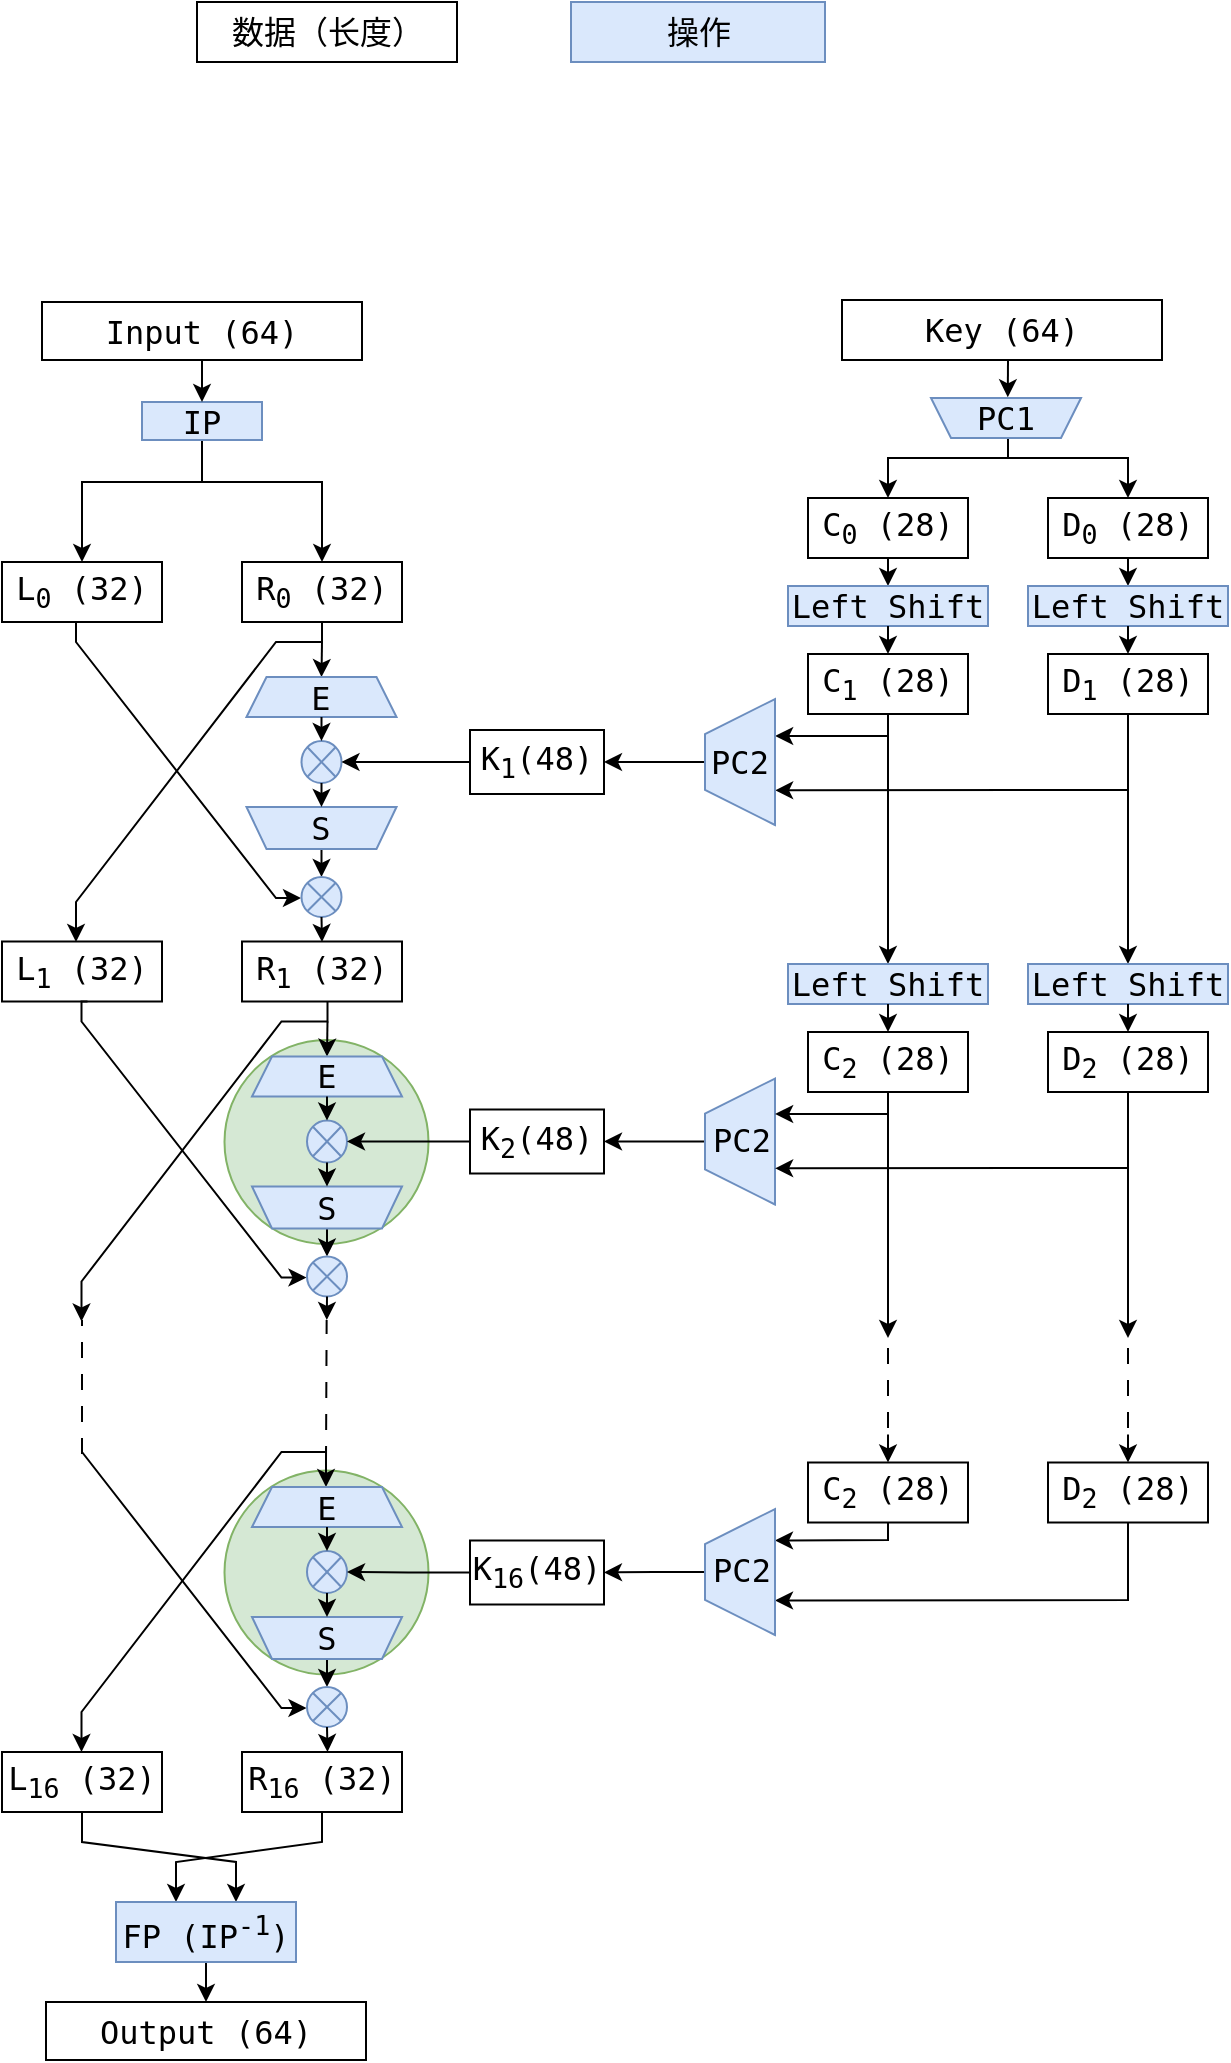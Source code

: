 <mxfile version="28.1.0">
  <diagram name="第 1 页" id="1tg29GMlNuZGiP-355ic">
    <mxGraphModel dx="994" dy="606" grid="1" gridSize="10" guides="1" tooltips="1" connect="1" arrows="1" fold="1" page="1" pageScale="1" pageWidth="827" pageHeight="1169" math="0" shadow="0" adaptiveColors="none">
      <root>
        <mxCell id="0" />
        <mxCell id="1" parent="0" />
        <mxCell id="FETZFHnWCQZqlO5JsZhI-25" style="edgeStyle=orthogonalEdgeStyle;rounded=0;orthogonalLoop=1;jettySize=auto;html=1;exitX=0.5;exitY=0;exitDx=0;exitDy=0;entryX=1;entryY=0.5;entryDx=0;entryDy=0;" edge="1" parent="1" source="FETZFHnWCQZqlO5JsZhI-21" target="FETZFHnWCQZqlO5JsZhI-14">
          <mxGeometry relative="1" as="geometry" />
        </mxCell>
        <mxCell id="FETZFHnWCQZqlO5JsZhI-21" value="" style="shape=trapezoid;perimeter=trapezoidPerimeter;whiteSpace=wrap;html=1;fixedSize=1;size=17.5;rotation=-90;fillColor=#dae8fc;strokeColor=#6c8ebf;fontFamily=Source Code Pro, DejaVu Sans Mono, Ubuntu Mono, Anonymous Pro, Droid Sans Mono, Menlo, Monaco, Consolas, Inconsolata, Courier, monospace, PingFang SC, Microsoft YaHei, sans-serif;" vertex="1" parent="1">
          <mxGeometry x="470.5" y="584.25" width="63" height="35" as="geometry" />
        </mxCell>
        <mxCell id="qdz_EZVD8mXz1i7pljkY-252" value="" style="ellipse;whiteSpace=wrap;html=1;aspect=fixed;fillColor=#d5e8d4;strokeColor=#82b366;fontFamily=Source Code Pro, DejaVu Sans Mono, Ubuntu Mono, Anonymous Pro, Droid Sans Mono, Menlo, Monaco, Consolas, Inconsolata, Courier, monospace, PingFang SC, Microsoft YaHei, sans-serif;" parent="1" vertex="1">
          <mxGeometry x="244.25" y="551" width="102" height="102" as="geometry" />
        </mxCell>
        <mxCell id="qdz_EZVD8mXz1i7pljkY-93" value="&lt;font style=&quot;font-size: 16px;&quot;&gt;R&lt;sub style=&quot;&quot;&gt;0&lt;/sub&gt;&lt;/font&gt;&lt;span style=&quot;font-size: 16px;&quot;&gt;&amp;nbsp;(32)&lt;/span&gt;" style="rounded=0;whiteSpace=wrap;html=1;fontFamily=Source Code Pro, DejaVu Sans Mono, Ubuntu Mono, Anonymous Pro, Droid Sans Mono, Menlo, Monaco, Consolas, Inconsolata, Courier, monospace, PingFang SC, Microsoft YaHei, sans-serif;" parent="1" vertex="1">
          <mxGeometry x="253" y="312" width="80" height="30" as="geometry" />
        </mxCell>
        <mxCell id="qdz_EZVD8mXz1i7pljkY-94" value="&lt;font style=&quot;font-size: 16px;&quot;&gt;L&lt;sub&gt;0&lt;/sub&gt;&lt;/font&gt;&lt;span style=&quot;font-size: 16px;&quot;&gt;&amp;nbsp;(32)&lt;/span&gt;" style="rounded=0;whiteSpace=wrap;html=1;fontFamily=Source Code Pro, DejaVu Sans Mono, Ubuntu Mono, Anonymous Pro, Droid Sans Mono, Menlo, Monaco, Consolas, Inconsolata, Courier, monospace, PingFang SC, Microsoft YaHei, sans-serif;" parent="1" vertex="1">
          <mxGeometry x="133" y="312" width="80" height="30" as="geometry" />
        </mxCell>
        <mxCell id="qdz_EZVD8mXz1i7pljkY-95" value="" style="endArrow=classic;html=1;rounded=0;exitX=0.5;exitY=1;exitDx=0;exitDy=0;fontFamily=Source Code Pro, DejaVu Sans Mono, Ubuntu Mono, Anonymous Pro, Droid Sans Mono, Menlo, Monaco, Consolas, Inconsolata, Courier, monospace, PingFang SC, Microsoft YaHei, sans-serif;" parent="1" edge="1">
          <mxGeometry width="50" height="50" relative="1" as="geometry">
            <mxPoint x="293" y="342" as="sourcePoint" />
            <mxPoint x="170" y="502" as="targetPoint" />
            <Array as="points">
              <mxPoint x="293" y="352" />
              <mxPoint x="270" y="352" />
              <mxPoint x="170" y="482" />
            </Array>
          </mxGeometry>
        </mxCell>
        <mxCell id="qdz_EZVD8mXz1i7pljkY-96" value="" style="endArrow=classic;html=1;rounded=0;entryX=-0.013;entryY=0.527;entryDx=0;entryDy=0;entryPerimeter=0;exitX=0.5;exitY=1;exitDx=0;exitDy=0;fontFamily=Source Code Pro, DejaVu Sans Mono, Ubuntu Mono, Anonymous Pro, Droid Sans Mono, Menlo, Monaco, Consolas, Inconsolata, Courier, monospace, PingFang SC, Microsoft YaHei, sans-serif;" parent="1" source="qdz_EZVD8mXz1i7pljkY-94" target="qdz_EZVD8mXz1i7pljkY-100" edge="1">
          <mxGeometry width="50" height="50" relative="1" as="geometry">
            <mxPoint x="173" y="340" as="sourcePoint" />
            <mxPoint x="282.75" y="477.5" as="targetPoint" />
            <Array as="points">
              <mxPoint x="170" y="342" />
              <mxPoint x="170" y="352" />
              <mxPoint x="270" y="480" />
            </Array>
          </mxGeometry>
        </mxCell>
        <mxCell id="qdz_EZVD8mXz1i7pljkY-97" value="" style="endArrow=classic;html=1;rounded=0;entryX=0.5;entryY=0;entryDx=0;entryDy=0;fontFamily=Source Code Pro, DejaVu Sans Mono, Ubuntu Mono, Anonymous Pro, Droid Sans Mono, Menlo, Monaco, Consolas, Inconsolata, Courier, monospace, PingFang SC, Microsoft YaHei, sans-serif;" parent="1" target="qdz_EZVD8mXz1i7pljkY-147" edge="1">
          <mxGeometry width="50" height="50" relative="1" as="geometry">
            <mxPoint x="293" y="352" as="sourcePoint" />
            <mxPoint x="292.8" y="372" as="targetPoint" />
          </mxGeometry>
        </mxCell>
        <mxCell id="qdz_EZVD8mXz1i7pljkY-99" value="" style="endArrow=classic;html=1;rounded=0;entryX=0.5;entryY=0;entryDx=0;entryDy=0;entryPerimeter=0;exitX=0.5;exitY=0;exitDx=0;exitDy=0;fontFamily=Source Code Pro, DejaVu Sans Mono, Ubuntu Mono, Anonymous Pro, Droid Sans Mono, Menlo, Monaco, Consolas, Inconsolata, Courier, monospace, PingFang SC, Microsoft YaHei, sans-serif;" parent="1" source="qdz_EZVD8mXz1i7pljkY-145" target="qdz_EZVD8mXz1i7pljkY-100" edge="1">
          <mxGeometry width="50" height="50" relative="1" as="geometry">
            <mxPoint x="293" y="460" as="sourcePoint" />
            <mxPoint x="292.75" y="484.5" as="targetPoint" />
          </mxGeometry>
        </mxCell>
        <mxCell id="qdz_EZVD8mXz1i7pljkY-100" value="" style="verticalLabelPosition=bottom;verticalAlign=top;html=1;shape=mxgraph.flowchart.or;fillColor=#dae8fc;strokeColor=#6c8ebf;fontFamily=Source Code Pro, DejaVu Sans Mono, Ubuntu Mono, Anonymous Pro, Droid Sans Mono, Menlo, Monaco, Consolas, Inconsolata, Courier, monospace, PingFang SC, Microsoft YaHei, sans-serif;" parent="1" vertex="1">
          <mxGeometry x="282.75" y="469.5" width="20" height="20" as="geometry" />
        </mxCell>
        <mxCell id="qdz_EZVD8mXz1i7pljkY-101" value="" style="endArrow=classic;html=1;rounded=0;exitX=0.5;exitY=1;exitDx=0;exitDy=0;exitPerimeter=0;fontFamily=Source Code Pro, DejaVu Sans Mono, Ubuntu Mono, Anonymous Pro, Droid Sans Mono, Menlo, Monaco, Consolas, Inconsolata, Courier, monospace, PingFang SC, Microsoft YaHei, sans-serif;" parent="1" source="qdz_EZVD8mXz1i7pljkY-100" edge="1">
          <mxGeometry width="50" height="50" relative="1" as="geometry">
            <mxPoint x="292.46" y="536.5" as="sourcePoint" />
            <mxPoint x="293" y="502" as="targetPoint" />
          </mxGeometry>
        </mxCell>
        <mxCell id="qdz_EZVD8mXz1i7pljkY-102" value="" style="endArrow=classic;html=1;rounded=0;entryX=0.5;entryY=0;entryDx=0;entryDy=0;exitX=0.5;exitY=1;exitDx=0;exitDy=0;fontFamily=Source Code Pro, DejaVu Sans Mono, Ubuntu Mono, Anonymous Pro, Droid Sans Mono, Menlo, Monaco, Consolas, Inconsolata, Courier, monospace, PingFang SC, Microsoft YaHei, sans-serif;" parent="1" source="qdz_EZVD8mXz1i7pljkY-104" target="qdz_EZVD8mXz1i7pljkY-93" edge="1">
          <mxGeometry width="50" height="50" relative="1" as="geometry">
            <mxPoint x="233" y="272" as="sourcePoint" />
            <mxPoint x="203" y="282" as="targetPoint" />
            <Array as="points">
              <mxPoint x="233" y="272" />
              <mxPoint x="293" y="272" />
            </Array>
          </mxGeometry>
        </mxCell>
        <mxCell id="qdz_EZVD8mXz1i7pljkY-103" value="" style="endArrow=classic;html=1;rounded=0;entryX=0.5;entryY=0;entryDx=0;entryDy=0;fontFamily=Source Code Pro, DejaVu Sans Mono, Ubuntu Mono, Anonymous Pro, Droid Sans Mono, Menlo, Monaco, Consolas, Inconsolata, Courier, monospace, PingFang SC, Microsoft YaHei, sans-serif;" parent="1" target="qdz_EZVD8mXz1i7pljkY-94" edge="1">
          <mxGeometry width="50" height="50" relative="1" as="geometry">
            <mxPoint x="240" y="272" as="sourcePoint" />
            <mxPoint x="133" y="272" as="targetPoint" />
            <Array as="points">
              <mxPoint x="173" y="272" />
            </Array>
          </mxGeometry>
        </mxCell>
        <mxCell id="qdz_EZVD8mXz1i7pljkY-104" value="&lt;font style=&quot;font-size: 16px;&quot;&gt;IP&lt;/font&gt;" style="rounded=0;whiteSpace=wrap;html=1;textShadow=0;fillColor=#dae8fc;strokeColor=#6c8ebf;fontFamily=Source Code Pro, DejaVu Sans Mono, Ubuntu Mono, Anonymous Pro, Droid Sans Mono, Menlo, Monaco, Consolas, Inconsolata, Courier, monospace, PingFang SC, Microsoft YaHei, sans-serif;" parent="1" vertex="1">
          <mxGeometry x="203" y="232" width="60" height="19" as="geometry" />
        </mxCell>
        <mxCell id="qdz_EZVD8mXz1i7pljkY-105" value="" style="endArrow=classic;html=1;rounded=0;entryX=0.5;entryY=0;entryDx=0;entryDy=0;exitX=0.5;exitY=1;exitDx=0;exitDy=0;strokeColor=#000000;fontFamily=Source Code Pro, DejaVu Sans Mono, Ubuntu Mono, Anonymous Pro, Droid Sans Mono, Menlo, Monaco, Consolas, Inconsolata, Courier, monospace, PingFang SC, Microsoft YaHei, sans-serif;" parent="1" source="qdz_EZVD8mXz1i7pljkY-106" target="qdz_EZVD8mXz1i7pljkY-104" edge="1">
          <mxGeometry width="50" height="50" relative="1" as="geometry">
            <mxPoint x="233" y="212" as="sourcePoint" />
            <mxPoint x="193" y="212" as="targetPoint" />
          </mxGeometry>
        </mxCell>
        <mxCell id="qdz_EZVD8mXz1i7pljkY-106" value="&lt;font style=&quot;font-size: 16px;&quot;&gt;Input (64)&lt;/font&gt;" style="rounded=0;whiteSpace=wrap;html=1;fontFamily=Source Code Pro, DejaVu Sans Mono, Ubuntu Mono, Anonymous Pro, Droid Sans Mono, Menlo, Monaco, Consolas, Inconsolata, Courier, monospace, PingFang SC, Microsoft YaHei, sans-serif;" parent="1" vertex="1">
          <mxGeometry x="153" y="182" width="160" height="29" as="geometry" />
        </mxCell>
        <mxCell id="qdz_EZVD8mXz1i7pljkY-109" value="&lt;font style=&quot;font-size: 16px;&quot;&gt;Key (64)&lt;/font&gt;" style="rounded=0;whiteSpace=wrap;html=1;fontFamily=Source Code Pro, DejaVu Sans Mono, Ubuntu Mono, Anonymous Pro, Droid Sans Mono, Menlo, Monaco, Consolas, Inconsolata, Courier, monospace, PingFang SC, Microsoft YaHei, sans-serif;" parent="1" vertex="1">
          <mxGeometry x="553" y="181" width="160" height="30" as="geometry" />
        </mxCell>
        <mxCell id="qdz_EZVD8mXz1i7pljkY-110" value="" style="endArrow=classic;html=1;rounded=0;entryX=0.515;entryY=-0.018;entryDx=0;entryDy=0;entryPerimeter=0;fontFamily=Source Code Pro, DejaVu Sans Mono, Ubuntu Mono, Anonymous Pro, Droid Sans Mono, Menlo, Monaco, Consolas, Inconsolata, Courier, monospace, PingFang SC, Microsoft YaHei, sans-serif;" parent="1" edge="1">
          <mxGeometry width="50" height="50" relative="1" as="geometry">
            <mxPoint x="636" y="211" as="sourcePoint" />
            <mxPoint x="635.9" y="229.64" as="targetPoint" />
          </mxGeometry>
        </mxCell>
        <mxCell id="qdz_EZVD8mXz1i7pljkY-111" value="&lt;font style=&quot;font-size: 16px;&quot;&gt;D&lt;sub style=&quot;&quot;&gt;0&lt;/sub&gt;&lt;/font&gt;&lt;span style=&quot;font-size: 16px;&quot;&gt;&amp;nbsp;(28)&lt;/span&gt;" style="rounded=0;whiteSpace=wrap;html=1;fontFamily=Source Code Pro, DejaVu Sans Mono, Ubuntu Mono, Anonymous Pro, Droid Sans Mono, Menlo, Monaco, Consolas, Inconsolata, Courier, monospace, PingFang SC, Microsoft YaHei, sans-serif;" parent="1" vertex="1">
          <mxGeometry x="656" y="280" width="80" height="30" as="geometry" />
        </mxCell>
        <mxCell id="qdz_EZVD8mXz1i7pljkY-112" value="&lt;font style=&quot;font-size: 16px;&quot;&gt;C&lt;sub&gt;0&lt;/sub&gt;&lt;/font&gt;&lt;span style=&quot;font-size: 16px;&quot;&gt;&amp;nbsp;(28)&lt;/span&gt;" style="rounded=0;whiteSpace=wrap;html=1;fontFamily=Source Code Pro, DejaVu Sans Mono, Ubuntu Mono, Anonymous Pro, Droid Sans Mono, Menlo, Monaco, Consolas, Inconsolata, Courier, monospace, PingFang SC, Microsoft YaHei, sans-serif;" parent="1" vertex="1">
          <mxGeometry x="536" y="280" width="80" height="30" as="geometry" />
        </mxCell>
        <mxCell id="qdz_EZVD8mXz1i7pljkY-113" value="" style="endArrow=classic;html=1;rounded=0;entryX=0.5;entryY=0;entryDx=0;entryDy=0;fontFamily=Source Code Pro, DejaVu Sans Mono, Ubuntu Mono, Anonymous Pro, Droid Sans Mono, Menlo, Monaco, Consolas, Inconsolata, Courier, monospace, PingFang SC, Microsoft YaHei, sans-serif;" parent="1" target="qdz_EZVD8mXz1i7pljkY-111" edge="1">
          <mxGeometry width="50" height="50" relative="1" as="geometry">
            <mxPoint x="636" y="250" as="sourcePoint" />
            <mxPoint x="606" y="260" as="targetPoint" />
            <Array as="points">
              <mxPoint x="636" y="260" />
              <mxPoint x="696" y="260" />
            </Array>
          </mxGeometry>
        </mxCell>
        <mxCell id="qdz_EZVD8mXz1i7pljkY-114" value="" style="endArrow=classic;html=1;rounded=0;entryX=0.5;entryY=0;entryDx=0;entryDy=0;fontFamily=Source Code Pro, DejaVu Sans Mono, Ubuntu Mono, Anonymous Pro, Droid Sans Mono, Menlo, Monaco, Consolas, Inconsolata, Courier, monospace, PingFang SC, Microsoft YaHei, sans-serif;" parent="1" target="qdz_EZVD8mXz1i7pljkY-112" edge="1">
          <mxGeometry width="50" height="50" relative="1" as="geometry">
            <mxPoint x="636" y="260" as="sourcePoint" />
            <mxPoint x="536" y="240" as="targetPoint" />
            <Array as="points">
              <mxPoint x="576" y="260" />
            </Array>
          </mxGeometry>
        </mxCell>
        <mxCell id="qdz_EZVD8mXz1i7pljkY-115" value="" style="endArrow=classic;html=1;rounded=0;exitX=0.5;exitY=1;exitDx=0;exitDy=0;entryX=0.5;entryY=0;entryDx=0;entryDy=0;fontFamily=Source Code Pro, DejaVu Sans Mono, Ubuntu Mono, Anonymous Pro, Droid Sans Mono, Menlo, Monaco, Consolas, Inconsolata, Courier, monospace, PingFang SC, Microsoft YaHei, sans-serif;" parent="1" source="qdz_EZVD8mXz1i7pljkY-112" target="qdz_EZVD8mXz1i7pljkY-116" edge="1">
          <mxGeometry width="50" height="50" relative="1" as="geometry">
            <mxPoint x="496" y="440" as="sourcePoint" />
            <mxPoint x="576" y="330" as="targetPoint" />
          </mxGeometry>
        </mxCell>
        <mxCell id="qdz_EZVD8mXz1i7pljkY-116" value="&lt;font&gt;&lt;span style=&quot;font-size: 16px;&quot;&gt;Left Shift&lt;/span&gt;&lt;/font&gt;" style="rounded=0;whiteSpace=wrap;html=1;textShadow=0;fillColor=#dae8fc;strokeColor=#6c8ebf;fontFamily=Source Code Pro, DejaVu Sans Mono, Ubuntu Mono, Anonymous Pro, Droid Sans Mono, Menlo, Monaco, Consolas, Inconsolata, Courier, monospace, PingFang SC, Microsoft YaHei, sans-serif;" parent="1" vertex="1">
          <mxGeometry x="526" y="324" width="100" height="20" as="geometry" />
        </mxCell>
        <mxCell id="qdz_EZVD8mXz1i7pljkY-117" value="" style="endArrow=classic;html=1;rounded=0;exitX=0.5;exitY=1;exitDx=0;exitDy=0;entryX=0.5;entryY=0;entryDx=0;entryDy=0;fontFamily=Source Code Pro, DejaVu Sans Mono, Ubuntu Mono, Anonymous Pro, Droid Sans Mono, Menlo, Monaco, Consolas, Inconsolata, Courier, monospace, PingFang SC, Microsoft YaHei, sans-serif;" parent="1" source="qdz_EZVD8mXz1i7pljkY-111" target="qdz_EZVD8mXz1i7pljkY-118" edge="1">
          <mxGeometry width="50" height="50" relative="1" as="geometry">
            <mxPoint x="696" y="310" as="sourcePoint" />
            <mxPoint x="696" y="330" as="targetPoint" />
          </mxGeometry>
        </mxCell>
        <mxCell id="qdz_EZVD8mXz1i7pljkY-118" value="&lt;font&gt;&lt;span style=&quot;font-size: 16px;&quot;&gt;Left Shift&lt;/span&gt;&lt;/font&gt;" style="rounded=0;whiteSpace=wrap;html=1;textShadow=0;fillColor=#dae8fc;strokeColor=#6c8ebf;fontFamily=Source Code Pro, DejaVu Sans Mono, Ubuntu Mono, Anonymous Pro, Droid Sans Mono, Menlo, Monaco, Consolas, Inconsolata, Courier, monospace, PingFang SC, Microsoft YaHei, sans-serif;" parent="1" vertex="1">
          <mxGeometry x="646" y="324" width="100" height="20" as="geometry" />
        </mxCell>
        <mxCell id="qdz_EZVD8mXz1i7pljkY-119" value="" style="endArrow=classic;html=1;rounded=0;exitX=0.5;exitY=1;exitDx=0;exitDy=0;entryX=0.5;entryY=0;entryDx=0;entryDy=0;fontFamily=Source Code Pro, DejaVu Sans Mono, Ubuntu Mono, Anonymous Pro, Droid Sans Mono, Menlo, Monaco, Consolas, Inconsolata, Courier, monospace, PingFang SC, Microsoft YaHei, sans-serif;" parent="1" source="qdz_EZVD8mXz1i7pljkY-116" target="qdz_EZVD8mXz1i7pljkY-122" edge="1">
          <mxGeometry width="50" height="50" relative="1" as="geometry">
            <mxPoint x="576" y="350" as="sourcePoint" />
            <mxPoint x="576" y="370" as="targetPoint" />
          </mxGeometry>
        </mxCell>
        <mxCell id="qdz_EZVD8mXz1i7pljkY-120" value="" style="endArrow=classic;html=1;rounded=0;exitX=0.5;exitY=1;exitDx=0;exitDy=0;entryX=0.5;entryY=0;entryDx=0;entryDy=0;fontFamily=Source Code Pro, DejaVu Sans Mono, Ubuntu Mono, Anonymous Pro, Droid Sans Mono, Menlo, Monaco, Consolas, Inconsolata, Courier, monospace, PingFang SC, Microsoft YaHei, sans-serif;" parent="1" source="qdz_EZVD8mXz1i7pljkY-118" target="qdz_EZVD8mXz1i7pljkY-121" edge="1">
          <mxGeometry width="50" height="50" relative="1" as="geometry">
            <mxPoint x="695.79" y="350" as="sourcePoint" />
            <mxPoint x="695.79" y="370" as="targetPoint" />
          </mxGeometry>
        </mxCell>
        <mxCell id="qdz_EZVD8mXz1i7pljkY-121" value="&lt;font style=&quot;font-size: 16px;&quot;&gt;D&lt;sub style=&quot;&quot;&gt;1&lt;/sub&gt;&lt;/font&gt;&lt;span style=&quot;font-size: 16px;&quot;&gt;&amp;nbsp;(28)&lt;/span&gt;" style="rounded=0;whiteSpace=wrap;html=1;fontFamily=Source Code Pro, DejaVu Sans Mono, Ubuntu Mono, Anonymous Pro, Droid Sans Mono, Menlo, Monaco, Consolas, Inconsolata, Courier, monospace, PingFang SC, Microsoft YaHei, sans-serif;" parent="1" vertex="1">
          <mxGeometry x="656" y="358" width="80" height="30" as="geometry" />
        </mxCell>
        <mxCell id="qdz_EZVD8mXz1i7pljkY-122" value="&lt;font style=&quot;font-size: 16px;&quot;&gt;C&lt;sub&gt;1&lt;/sub&gt;&lt;/font&gt;&lt;span style=&quot;font-size: 16px;&quot;&gt;&amp;nbsp;(28)&lt;/span&gt;" style="rounded=0;whiteSpace=wrap;html=1;fontFamily=Source Code Pro, DejaVu Sans Mono, Ubuntu Mono, Anonymous Pro, Droid Sans Mono, Menlo, Monaco, Consolas, Inconsolata, Courier, monospace, PingFang SC, Microsoft YaHei, sans-serif;" parent="1" vertex="1">
          <mxGeometry x="536" y="358" width="80" height="30" as="geometry" />
        </mxCell>
        <mxCell id="qdz_EZVD8mXz1i7pljkY-123" value="" style="endArrow=classic;html=1;rounded=0;exitX=0.5;exitY=1;exitDx=0;exitDy=0;entryX=0.5;entryY=0;entryDx=0;entryDy=0;fontFamily=Source Code Pro, DejaVu Sans Mono, Ubuntu Mono, Anonymous Pro, Droid Sans Mono, Menlo, Monaco, Consolas, Inconsolata, Courier, monospace, PingFang SC, Microsoft YaHei, sans-serif;" parent="1" source="qdz_EZVD8mXz1i7pljkY-122" target="qdz_EZVD8mXz1i7pljkY-234" edge="1">
          <mxGeometry width="50" height="50" relative="1" as="geometry">
            <mxPoint x="496" y="530" as="sourcePoint" />
            <mxPoint x="576" y="511" as="targetPoint" />
          </mxGeometry>
        </mxCell>
        <mxCell id="qdz_EZVD8mXz1i7pljkY-125" value="" style="endArrow=classic;html=1;rounded=0;exitX=0.5;exitY=1;exitDx=0;exitDy=0;entryX=0.5;entryY=0;entryDx=0;entryDy=0;fontFamily=Source Code Pro, DejaVu Sans Mono, Ubuntu Mono, Anonymous Pro, Droid Sans Mono, Menlo, Monaco, Consolas, Inconsolata, Courier, monospace, PingFang SC, Microsoft YaHei, sans-serif;" parent="1" source="qdz_EZVD8mXz1i7pljkY-121" target="qdz_EZVD8mXz1i7pljkY-235" edge="1">
          <mxGeometry width="50" height="50" relative="1" as="geometry">
            <mxPoint x="696" y="400" as="sourcePoint" />
            <mxPoint x="696" y="511" as="targetPoint" />
          </mxGeometry>
        </mxCell>
        <mxCell id="qdz_EZVD8mXz1i7pljkY-129" value="" style="endArrow=classic;html=1;rounded=0;edgeStyle=elbowEdgeStyle;elbow=vertical;entryX=0.704;entryY=1.002;entryDx=0;entryDy=0;entryPerimeter=0;fontFamily=Source Code Pro, DejaVu Sans Mono, Ubuntu Mono, Anonymous Pro, Droid Sans Mono, Menlo, Monaco, Consolas, Inconsolata, Courier, monospace, PingFang SC, Microsoft YaHei, sans-serif;" parent="1" target="qdz_EZVD8mXz1i7pljkY-131" edge="1">
          <mxGeometry width="50" height="50" relative="1" as="geometry">
            <mxPoint x="576" y="399" as="sourcePoint" />
            <mxPoint x="523" y="399" as="targetPoint" />
          </mxGeometry>
        </mxCell>
        <mxCell id="qdz_EZVD8mXz1i7pljkY-130" value="" style="endArrow=classic;html=1;rounded=0;elbow=vertical;entryX=0.275;entryY=1.002;entryDx=0;entryDy=0;entryPerimeter=0;fontFamily=Source Code Pro, DejaVu Sans Mono, Ubuntu Mono, Anonymous Pro, Droid Sans Mono, Menlo, Monaco, Consolas, Inconsolata, Courier, monospace, PingFang SC, Microsoft YaHei, sans-serif;" parent="1" target="qdz_EZVD8mXz1i7pljkY-131" edge="1">
          <mxGeometry width="50" height="50" relative="1" as="geometry">
            <mxPoint x="696" y="426" as="sourcePoint" />
            <mxPoint x="523" y="425" as="targetPoint" />
          </mxGeometry>
        </mxCell>
        <mxCell id="FETZFHnWCQZqlO5JsZhI-26" style="edgeStyle=orthogonalEdgeStyle;rounded=0;orthogonalLoop=1;jettySize=auto;html=1;exitX=0.5;exitY=0;exitDx=0;exitDy=0;entryX=1;entryY=0.5;entryDx=0;entryDy=0;" edge="1" parent="1" source="qdz_EZVD8mXz1i7pljkY-131" target="FETZFHnWCQZqlO5JsZhI-3">
          <mxGeometry relative="1" as="geometry" />
        </mxCell>
        <mxCell id="qdz_EZVD8mXz1i7pljkY-131" value="" style="shape=trapezoid;perimeter=trapezoidPerimeter;whiteSpace=wrap;html=1;fixedSize=1;size=17.5;rotation=-90;fillColor=#dae8fc;strokeColor=#6c8ebf;fontFamily=Source Code Pro, DejaVu Sans Mono, Ubuntu Mono, Anonymous Pro, Droid Sans Mono, Menlo, Monaco, Consolas, Inconsolata, Courier, monospace, PingFang SC, Microsoft YaHei, sans-serif;" parent="1" vertex="1">
          <mxGeometry x="470.5" y="394.5" width="63" height="35" as="geometry" />
        </mxCell>
        <mxCell id="qdz_EZVD8mXz1i7pljkY-132" value="" style="shape=trapezoid;perimeter=trapezoidPerimeter;html=1;fixedSize=1;size=10;rotation=-180;horizontal=1;labelBorderColor=none;verticalAlign=middle;align=center;fontSize=16;whiteSpace=wrap;textDirection=ltr;fillColor=#dae8fc;strokeColor=#6c8ebf;fontFamily=Source Code Pro, DejaVu Sans Mono, Ubuntu Mono, Anonymous Pro, Droid Sans Mono, Menlo, Monaco, Consolas, Inconsolata, Courier, monospace, PingFang SC, Microsoft YaHei, sans-serif;" parent="1" vertex="1">
          <mxGeometry x="597.5" y="230" width="75" height="20" as="geometry" />
        </mxCell>
        <mxCell id="qdz_EZVD8mXz1i7pljkY-133" value="&lt;font style=&quot;font-size: 16px;&quot;&gt;PC1&lt;/font&gt;" style="text;html=1;align=center;verticalAlign=middle;whiteSpace=wrap;rounded=0;fontFamily=Source Code Pro, DejaVu Sans Mono, Ubuntu Mono, Anonymous Pro, Droid Sans Mono, Menlo, Monaco, Consolas, Inconsolata, Courier, monospace, PingFang SC, Microsoft YaHei, sans-serif;" parent="1" vertex="1">
          <mxGeometry x="605" y="225" width="60" height="30" as="geometry" />
        </mxCell>
        <mxCell id="qdz_EZVD8mXz1i7pljkY-134" value="&lt;font style=&quot;font-size: 16px;&quot;&gt;PC2&lt;/font&gt;" style="text;html=1;align=center;verticalAlign=middle;whiteSpace=wrap;rounded=0;fontFamily=Source Code Pro, DejaVu Sans Mono, Ubuntu Mono, Anonymous Pro, Droid Sans Mono, Menlo, Monaco, Consolas, Inconsolata, Courier, monospace, PingFang SC, Microsoft YaHei, sans-serif;" parent="1" vertex="1">
          <mxGeometry x="487" y="397" width="30" height="30" as="geometry" />
        </mxCell>
        <mxCell id="qdz_EZVD8mXz1i7pljkY-145" value="" style="shape=trapezoid;perimeter=trapezoidPerimeter;html=1;fixedSize=1;size=10;rotation=-180;horizontal=1;labelBorderColor=none;verticalAlign=middle;align=center;fontSize=16;whiteSpace=wrap;textDirection=ltr;fillColor=#dae8fc;strokeColor=#6c8ebf;fontFamily=Source Code Pro, DejaVu Sans Mono, Ubuntu Mono, Anonymous Pro, Droid Sans Mono, Menlo, Monaco, Consolas, Inconsolata, Courier, monospace, PingFang SC, Microsoft YaHei, sans-serif;" parent="1" vertex="1">
          <mxGeometry x="255.25" y="434.5" width="75" height="21" as="geometry" />
        </mxCell>
        <mxCell id="qdz_EZVD8mXz1i7pljkY-146" value="&lt;font style=&quot;font-size: 16px;&quot;&gt;S&lt;/font&gt;" style="text;html=1;align=center;verticalAlign=middle;whiteSpace=wrap;rounded=0;fontFamily=Source Code Pro, DejaVu Sans Mono, Ubuntu Mono, Anonymous Pro, Droid Sans Mono, Menlo, Monaco, Consolas, Inconsolata, Courier, monospace, PingFang SC, Microsoft YaHei, sans-serif;" parent="1" vertex="1">
          <mxGeometry x="280" y="437.25" width="25" height="15.5" as="geometry" />
        </mxCell>
        <mxCell id="qdz_EZVD8mXz1i7pljkY-147" value="&lt;font&gt;E&lt;/font&gt;" style="shape=trapezoid;perimeter=trapezoidPerimeter;html=1;fixedSize=1;size=10;rotation=0;horizontal=1;labelBorderColor=none;verticalAlign=middle;align=center;fontSize=16;whiteSpace=wrap;textDirection=ltr;fillColor=#dae8fc;strokeColor=#6c8ebf;fontFamily=Source Code Pro, DejaVu Sans Mono, Ubuntu Mono, Anonymous Pro, Droid Sans Mono, Menlo, Monaco, Consolas, Inconsolata, Courier, monospace, PingFang SC, Microsoft YaHei, sans-serif;" parent="1" vertex="1">
          <mxGeometry x="255.25" y="369.5" width="75" height="20" as="geometry" />
        </mxCell>
        <mxCell id="qdz_EZVD8mXz1i7pljkY-148" value="" style="verticalLabelPosition=bottom;verticalAlign=top;html=1;shape=mxgraph.flowchart.or;fillColor=#dae8fc;strokeColor=#6c8ebf;fontFamily=Source Code Pro, DejaVu Sans Mono, Ubuntu Mono, Anonymous Pro, Droid Sans Mono, Menlo, Monaco, Consolas, Inconsolata, Courier, monospace, PingFang SC, Microsoft YaHei, sans-serif;" parent="1" vertex="1">
          <mxGeometry x="282.75" y="401.5" width="20" height="21" as="geometry" />
        </mxCell>
        <mxCell id="qdz_EZVD8mXz1i7pljkY-149" value="" style="endArrow=classic;html=1;rounded=0;fontFamily=Source Code Pro, DejaVu Sans Mono, Ubuntu Mono, Anonymous Pro, Droid Sans Mono, Menlo, Monaco, Consolas, Inconsolata, Courier, monospace, PingFang SC, Microsoft YaHei, sans-serif;fontSize=16;fontColor=default;labelBorderColor=none;horizontal=1;textDirection=ltr;entryX=0.5;entryY=0;entryDx=0;entryDy=0;entryPerimeter=0;exitX=0.5;exitY=1;exitDx=0;exitDy=0;" parent="1" source="qdz_EZVD8mXz1i7pljkY-147" target="qdz_EZVD8mXz1i7pljkY-148" edge="1">
          <mxGeometry width="50" height="50" relative="1" as="geometry">
            <mxPoint x="292.64" y="386.5" as="sourcePoint" />
            <mxPoint x="292.75" y="404.5" as="targetPoint" />
          </mxGeometry>
        </mxCell>
        <mxCell id="qdz_EZVD8mXz1i7pljkY-150" value="" style="endArrow=classic;html=1;rounded=0;fontFamily=Source Code Pro, DejaVu Sans Mono, Ubuntu Mono, Anonymous Pro, Droid Sans Mono, Menlo, Monaco, Consolas, Inconsolata, Courier, monospace, PingFang SC, Microsoft YaHei, sans-serif;fontSize=16;fontColor=default;labelBorderColor=none;horizontal=1;textDirection=ltr;entryX=0.5;entryY=1;entryDx=0;entryDy=0;exitX=0.5;exitY=1;exitDx=0;exitDy=0;exitPerimeter=0;" parent="1" source="qdz_EZVD8mXz1i7pljkY-148" target="qdz_EZVD8mXz1i7pljkY-145" edge="1">
          <mxGeometry width="50" height="50" relative="1" as="geometry">
            <mxPoint x="292.64" y="425.5" as="sourcePoint" />
            <mxPoint x="292.75" y="443.5" as="targetPoint" />
          </mxGeometry>
        </mxCell>
        <mxCell id="qdz_EZVD8mXz1i7pljkY-173" value="&lt;font style=&quot;font-size: 16px;&quot;&gt;R&lt;sub style=&quot;&quot;&gt;1&lt;/sub&gt;&lt;/font&gt;&lt;span style=&quot;font-size: 16px;&quot;&gt;&amp;nbsp;(32)&lt;/span&gt;" style="rounded=0;whiteSpace=wrap;html=1;fontFamily=Source Code Pro, DejaVu Sans Mono, Ubuntu Mono, Anonymous Pro, Droid Sans Mono, Menlo, Monaco, Consolas, Inconsolata, Courier, monospace, PingFang SC, Microsoft YaHei, sans-serif;" parent="1" vertex="1">
          <mxGeometry x="253" y="501.75" width="80" height="30" as="geometry" />
        </mxCell>
        <mxCell id="qdz_EZVD8mXz1i7pljkY-174" value="&lt;font style=&quot;font-size: 16px;&quot;&gt;L&lt;sub&gt;1&lt;/sub&gt;&lt;/font&gt;&lt;span style=&quot;font-size: 16px;&quot;&gt;&amp;nbsp;(32)&lt;/span&gt;" style="rounded=0;whiteSpace=wrap;html=1;fontFamily=Source Code Pro, DejaVu Sans Mono, Ubuntu Mono, Anonymous Pro, Droid Sans Mono, Menlo, Monaco, Consolas, Inconsolata, Courier, monospace, PingFang SC, Microsoft YaHei, sans-serif;" parent="1" vertex="1">
          <mxGeometry x="133" y="501.75" width="80" height="30" as="geometry" />
        </mxCell>
        <mxCell id="qdz_EZVD8mXz1i7pljkY-175" value="" style="endArrow=classic;html=1;rounded=0;exitX=0.5;exitY=1;exitDx=0;exitDy=0;fontFamily=Source Code Pro, DejaVu Sans Mono, Ubuntu Mono, Anonymous Pro, Droid Sans Mono, Menlo, Monaco, Consolas, Inconsolata, Courier, monospace, PingFang SC, Microsoft YaHei, sans-serif;" parent="1" edge="1">
          <mxGeometry width="50" height="50" relative="1" as="geometry">
            <mxPoint x="295.75" y="531.75" as="sourcePoint" />
            <mxPoint x="172.75" y="691.75" as="targetPoint" />
            <Array as="points">
              <mxPoint x="295.75" y="541.75" />
              <mxPoint x="272.75" y="541.75" />
              <mxPoint x="172.75" y="671.75" />
            </Array>
          </mxGeometry>
        </mxCell>
        <mxCell id="qdz_EZVD8mXz1i7pljkY-176" value="" style="endArrow=classic;html=1;rounded=0;entryX=-0.013;entryY=0.527;entryDx=0;entryDy=0;entryPerimeter=0;exitX=0.5;exitY=1;exitDx=0;exitDy=0;fontFamily=Source Code Pro, DejaVu Sans Mono, Ubuntu Mono, Anonymous Pro, Droid Sans Mono, Menlo, Monaco, Consolas, Inconsolata, Courier, monospace, PingFang SC, Microsoft YaHei, sans-serif;" parent="1" target="qdz_EZVD8mXz1i7pljkY-179" edge="1">
          <mxGeometry width="50" height="50" relative="1" as="geometry">
            <mxPoint x="175.75" y="531.75" as="sourcePoint" />
            <mxPoint x="285.5" y="667.25" as="targetPoint" />
            <Array as="points">
              <mxPoint x="172.75" y="531.75" />
              <mxPoint x="172.75" y="541.75" />
              <mxPoint x="272.75" y="669.75" />
            </Array>
          </mxGeometry>
        </mxCell>
        <mxCell id="qdz_EZVD8mXz1i7pljkY-177" value="" style="endArrow=classic;html=1;rounded=0;entryX=0.5;entryY=0;entryDx=0;entryDy=0;fontFamily=Source Code Pro, DejaVu Sans Mono, Ubuntu Mono, Anonymous Pro, Droid Sans Mono, Menlo, Monaco, Consolas, Inconsolata, Courier, monospace, PingFang SC, Microsoft YaHei, sans-serif;" parent="1" target="qdz_EZVD8mXz1i7pljkY-183" edge="1">
          <mxGeometry width="50" height="50" relative="1" as="geometry">
            <mxPoint x="295.75" y="541.75" as="sourcePoint" />
            <mxPoint x="295.55" y="561.75" as="targetPoint" />
          </mxGeometry>
        </mxCell>
        <mxCell id="qdz_EZVD8mXz1i7pljkY-178" value="" style="endArrow=classic;html=1;rounded=0;entryX=0.5;entryY=0;entryDx=0;entryDy=0;entryPerimeter=0;exitX=0.5;exitY=0;exitDx=0;exitDy=0;fontFamily=Source Code Pro, DejaVu Sans Mono, Ubuntu Mono, Anonymous Pro, Droid Sans Mono, Menlo, Monaco, Consolas, Inconsolata, Courier, monospace, PingFang SC, Microsoft YaHei, sans-serif;" parent="1" source="qdz_EZVD8mXz1i7pljkY-181" target="qdz_EZVD8mXz1i7pljkY-179" edge="1">
          <mxGeometry width="50" height="50" relative="1" as="geometry">
            <mxPoint x="295.75" y="649.75" as="sourcePoint" />
            <mxPoint x="295.5" y="674.25" as="targetPoint" />
          </mxGeometry>
        </mxCell>
        <mxCell id="qdz_EZVD8mXz1i7pljkY-179" value="" style="verticalLabelPosition=bottom;verticalAlign=top;html=1;shape=mxgraph.flowchart.or;fillColor=#dae8fc;strokeColor=#6c8ebf;fontFamily=Source Code Pro, DejaVu Sans Mono, Ubuntu Mono, Anonymous Pro, Droid Sans Mono, Menlo, Monaco, Consolas, Inconsolata, Courier, monospace, PingFang SC, Microsoft YaHei, sans-serif;" parent="1" vertex="1">
          <mxGeometry x="285.5" y="659.25" width="20" height="20" as="geometry" />
        </mxCell>
        <mxCell id="qdz_EZVD8mXz1i7pljkY-180" value="" style="endArrow=classic;html=1;rounded=0;exitX=0.5;exitY=1;exitDx=0;exitDy=0;exitPerimeter=0;fontFamily=Source Code Pro, DejaVu Sans Mono, Ubuntu Mono, Anonymous Pro, Droid Sans Mono, Menlo, Monaco, Consolas, Inconsolata, Courier, monospace, PingFang SC, Microsoft YaHei, sans-serif;" parent="1" source="qdz_EZVD8mXz1i7pljkY-179" edge="1">
          <mxGeometry width="50" height="50" relative="1" as="geometry">
            <mxPoint x="295.21" y="726.25" as="sourcePoint" />
            <mxPoint x="295.4" y="691" as="targetPoint" />
          </mxGeometry>
        </mxCell>
        <mxCell id="qdz_EZVD8mXz1i7pljkY-181" value="" style="shape=trapezoid;perimeter=trapezoidPerimeter;html=1;fixedSize=1;size=10;rotation=-180;horizontal=1;labelBorderColor=none;verticalAlign=middle;align=center;fontSize=16;whiteSpace=wrap;textDirection=ltr;fillColor=#dae8fc;strokeColor=#6c8ebf;fontFamily=Source Code Pro, DejaVu Sans Mono, Ubuntu Mono, Anonymous Pro, Droid Sans Mono, Menlo, Monaco, Consolas, Inconsolata, Courier, monospace, PingFang SC, Microsoft YaHei, sans-serif;" parent="1" vertex="1">
          <mxGeometry x="258" y="624.25" width="75" height="21" as="geometry" />
        </mxCell>
        <mxCell id="qdz_EZVD8mXz1i7pljkY-182" value="&lt;font style=&quot;font-size: 16px;&quot;&gt;S&lt;/font&gt;" style="text;html=1;align=center;verticalAlign=middle;whiteSpace=wrap;rounded=0;fontFamily=Source Code Pro, DejaVu Sans Mono, Ubuntu Mono, Anonymous Pro, Droid Sans Mono, Menlo, Monaco, Consolas, Inconsolata, Courier, monospace, PingFang SC, Microsoft YaHei, sans-serif;" parent="1" vertex="1">
          <mxGeometry x="282.75" y="627" width="25" height="15.5" as="geometry" />
        </mxCell>
        <mxCell id="qdz_EZVD8mXz1i7pljkY-183" value="&lt;font&gt;E&lt;/font&gt;" style="shape=trapezoid;perimeter=trapezoidPerimeter;html=1;fixedSize=1;size=10;rotation=0;horizontal=1;labelBorderColor=none;verticalAlign=middle;align=center;fontSize=16;whiteSpace=wrap;textDirection=ltr;fillColor=#dae8fc;strokeColor=#6c8ebf;fontFamily=Source Code Pro, DejaVu Sans Mono, Ubuntu Mono, Anonymous Pro, Droid Sans Mono, Menlo, Monaco, Consolas, Inconsolata, Courier, monospace, PingFang SC, Microsoft YaHei, sans-serif;" parent="1" vertex="1">
          <mxGeometry x="258" y="559.25" width="75" height="20" as="geometry" />
        </mxCell>
        <mxCell id="qdz_EZVD8mXz1i7pljkY-184" value="" style="verticalLabelPosition=bottom;verticalAlign=top;html=1;shape=mxgraph.flowchart.or;fillColor=#dae8fc;strokeColor=#6c8ebf;fontFamily=Source Code Pro, DejaVu Sans Mono, Ubuntu Mono, Anonymous Pro, Droid Sans Mono, Menlo, Monaco, Consolas, Inconsolata, Courier, monospace, PingFang SC, Microsoft YaHei, sans-serif;" parent="1" vertex="1">
          <mxGeometry x="285.5" y="591.25" width="20" height="21" as="geometry" />
        </mxCell>
        <mxCell id="qdz_EZVD8mXz1i7pljkY-185" value="" style="endArrow=classic;html=1;rounded=0;fontFamily=Source Code Pro, DejaVu Sans Mono, Ubuntu Mono, Anonymous Pro, Droid Sans Mono, Menlo, Monaco, Consolas, Inconsolata, Courier, monospace, PingFang SC, Microsoft YaHei, sans-serif;fontSize=16;fontColor=default;labelBorderColor=none;horizontal=1;textDirection=ltr;entryX=0.5;entryY=0;entryDx=0;entryDy=0;entryPerimeter=0;exitX=0.5;exitY=1;exitDx=0;exitDy=0;" parent="1" source="qdz_EZVD8mXz1i7pljkY-183" target="qdz_EZVD8mXz1i7pljkY-184" edge="1">
          <mxGeometry width="50" height="50" relative="1" as="geometry">
            <mxPoint x="295.39" y="576.25" as="sourcePoint" />
            <mxPoint x="295.5" y="594.25" as="targetPoint" />
          </mxGeometry>
        </mxCell>
        <mxCell id="qdz_EZVD8mXz1i7pljkY-186" value="" style="endArrow=classic;html=1;rounded=0;fontFamily=Source Code Pro, DejaVu Sans Mono, Ubuntu Mono, Anonymous Pro, Droid Sans Mono, Menlo, Monaco, Consolas, Inconsolata, Courier, monospace, PingFang SC, Microsoft YaHei, sans-serif;fontSize=16;fontColor=default;labelBorderColor=none;horizontal=1;textDirection=ltr;entryX=0.5;entryY=1;entryDx=0;entryDy=0;exitX=0.5;exitY=1;exitDx=0;exitDy=0;exitPerimeter=0;" parent="1" source="qdz_EZVD8mXz1i7pljkY-184" target="qdz_EZVD8mXz1i7pljkY-181" edge="1">
          <mxGeometry width="50" height="50" relative="1" as="geometry">
            <mxPoint x="295.39" y="615.25" as="sourcePoint" />
            <mxPoint x="295.5" y="633.25" as="targetPoint" />
          </mxGeometry>
        </mxCell>
        <mxCell id="qdz_EZVD8mXz1i7pljkY-234" value="&lt;font&gt;&lt;span style=&quot;font-size: 16px;&quot;&gt;Left Shift&lt;/span&gt;&lt;/font&gt;" style="rounded=0;whiteSpace=wrap;html=1;textShadow=0;fillColor=#dae8fc;strokeColor=#6c8ebf;fontFamily=Source Code Pro, DejaVu Sans Mono, Ubuntu Mono, Anonymous Pro, Droid Sans Mono, Menlo, Monaco, Consolas, Inconsolata, Courier, monospace, PingFang SC, Microsoft YaHei, sans-serif;" parent="1" vertex="1">
          <mxGeometry x="526" y="513" width="100" height="20" as="geometry" />
        </mxCell>
        <mxCell id="qdz_EZVD8mXz1i7pljkY-235" value="&lt;font&gt;&lt;span style=&quot;font-size: 16px;&quot;&gt;Left Shift&lt;/span&gt;&lt;/font&gt;" style="rounded=0;whiteSpace=wrap;html=1;textShadow=0;fillColor=#dae8fc;strokeColor=#6c8ebf;fontFamily=Source Code Pro, DejaVu Sans Mono, Ubuntu Mono, Anonymous Pro, Droid Sans Mono, Menlo, Monaco, Consolas, Inconsolata, Courier, monospace, PingFang SC, Microsoft YaHei, sans-serif;" parent="1" vertex="1">
          <mxGeometry x="646" y="513" width="100" height="20" as="geometry" />
        </mxCell>
        <mxCell id="qdz_EZVD8mXz1i7pljkY-236" value="" style="endArrow=classic;html=1;rounded=0;exitX=0.5;exitY=1;exitDx=0;exitDy=0;entryX=0.5;entryY=0;entryDx=0;entryDy=0;fontFamily=Source Code Pro, DejaVu Sans Mono, Ubuntu Mono, Anonymous Pro, Droid Sans Mono, Menlo, Monaco, Consolas, Inconsolata, Courier, monospace, PingFang SC, Microsoft YaHei, sans-serif;" parent="1" source="qdz_EZVD8mXz1i7pljkY-234" target="qdz_EZVD8mXz1i7pljkY-239" edge="1">
          <mxGeometry width="50" height="50" relative="1" as="geometry">
            <mxPoint x="576" y="539" as="sourcePoint" />
            <mxPoint x="576" y="559" as="targetPoint" />
          </mxGeometry>
        </mxCell>
        <mxCell id="qdz_EZVD8mXz1i7pljkY-237" value="" style="endArrow=classic;html=1;rounded=0;exitX=0.5;exitY=1;exitDx=0;exitDy=0;entryX=0.5;entryY=0;entryDx=0;entryDy=0;fontFamily=Source Code Pro, DejaVu Sans Mono, Ubuntu Mono, Anonymous Pro, Droid Sans Mono, Menlo, Monaco, Consolas, Inconsolata, Courier, monospace, PingFang SC, Microsoft YaHei, sans-serif;" parent="1" source="qdz_EZVD8mXz1i7pljkY-235" target="qdz_EZVD8mXz1i7pljkY-238" edge="1">
          <mxGeometry width="50" height="50" relative="1" as="geometry">
            <mxPoint x="695.79" y="539" as="sourcePoint" />
            <mxPoint x="695.79" y="559" as="targetPoint" />
          </mxGeometry>
        </mxCell>
        <mxCell id="qdz_EZVD8mXz1i7pljkY-238" value="&lt;font style=&quot;font-size: 16px;&quot;&gt;D&lt;sub style=&quot;&quot;&gt;2&lt;/sub&gt;&lt;/font&gt;&lt;span style=&quot;font-size: 16px;&quot;&gt;&amp;nbsp;(28)&lt;/span&gt;" style="rounded=0;whiteSpace=wrap;html=1;fontFamily=Source Code Pro, DejaVu Sans Mono, Ubuntu Mono, Anonymous Pro, Droid Sans Mono, Menlo, Monaco, Consolas, Inconsolata, Courier, monospace, PingFang SC, Microsoft YaHei, sans-serif;" parent="1" vertex="1">
          <mxGeometry x="656" y="547" width="80" height="30" as="geometry" />
        </mxCell>
        <mxCell id="qdz_EZVD8mXz1i7pljkY-239" value="&lt;font style=&quot;font-size: 16px;&quot;&gt;C&lt;sub&gt;2&lt;/sub&gt;&lt;/font&gt;&lt;span style=&quot;font-size: 16px;&quot;&gt;&amp;nbsp;(28)&lt;/span&gt;" style="rounded=0;whiteSpace=wrap;html=1;fontFamily=Source Code Pro, DejaVu Sans Mono, Ubuntu Mono, Anonymous Pro, Droid Sans Mono, Menlo, Monaco, Consolas, Inconsolata, Courier, monospace, PingFang SC, Microsoft YaHei, sans-serif;" parent="1" vertex="1">
          <mxGeometry x="536" y="547" width="80" height="30" as="geometry" />
        </mxCell>
        <mxCell id="qdz_EZVD8mXz1i7pljkY-240" value="" style="endArrow=classic;html=1;rounded=0;exitX=0.5;exitY=1;exitDx=0;exitDy=0;entryX=0.5;entryY=0;entryDx=0;entryDy=0;fontFamily=Source Code Pro, DejaVu Sans Mono, Ubuntu Mono, Anonymous Pro, Droid Sans Mono, Menlo, Monaco, Consolas, Inconsolata, Courier, monospace, PingFang SC, Microsoft YaHei, sans-serif;" parent="1" source="qdz_EZVD8mXz1i7pljkY-239" edge="1">
          <mxGeometry width="50" height="50" relative="1" as="geometry">
            <mxPoint x="496" y="719" as="sourcePoint" />
            <mxPoint x="576" y="700" as="targetPoint" />
          </mxGeometry>
        </mxCell>
        <mxCell id="qdz_EZVD8mXz1i7pljkY-241" value="" style="endArrow=classic;html=1;rounded=0;exitX=0.5;exitY=1;exitDx=0;exitDy=0;entryX=0.5;entryY=0;entryDx=0;entryDy=0;fontFamily=Source Code Pro, DejaVu Sans Mono, Ubuntu Mono, Anonymous Pro, Droid Sans Mono, Menlo, Monaco, Consolas, Inconsolata, Courier, monospace, PingFang SC, Microsoft YaHei, sans-serif;" parent="1" source="qdz_EZVD8mXz1i7pljkY-238" edge="1">
          <mxGeometry width="50" height="50" relative="1" as="geometry">
            <mxPoint x="696" y="589" as="sourcePoint" />
            <mxPoint x="696" y="700" as="targetPoint" />
          </mxGeometry>
        </mxCell>
        <mxCell id="qdz_EZVD8mXz1i7pljkY-242" value="" style="endArrow=classic;html=1;rounded=0;edgeStyle=elbowEdgeStyle;elbow=vertical;entryX=0.704;entryY=1.002;entryDx=0;entryDy=0;entryPerimeter=0;fontFamily=Source Code Pro, DejaVu Sans Mono, Ubuntu Mono, Anonymous Pro, Droid Sans Mono, Menlo, Monaco, Consolas, Inconsolata, Courier, monospace, PingFang SC, Microsoft YaHei, sans-serif;" parent="1" edge="1">
          <mxGeometry width="50" height="50" relative="1" as="geometry">
            <mxPoint x="576" y="588" as="sourcePoint" />
            <mxPoint x="519.568" y="588.148" as="targetPoint" />
          </mxGeometry>
        </mxCell>
        <mxCell id="qdz_EZVD8mXz1i7pljkY-243" value="" style="endArrow=classic;html=1;rounded=0;elbow=vertical;entryX=0.275;entryY=1.002;entryDx=0;entryDy=0;entryPerimeter=0;fontFamily=Source Code Pro, DejaVu Sans Mono, Ubuntu Mono, Anonymous Pro, Droid Sans Mono, Menlo, Monaco, Consolas, Inconsolata, Courier, monospace, PingFang SC, Microsoft YaHei, sans-serif;" parent="1" edge="1">
          <mxGeometry width="50" height="50" relative="1" as="geometry">
            <mxPoint x="696" y="615" as="sourcePoint" />
            <mxPoint x="519.568" y="615.175" as="targetPoint" />
          </mxGeometry>
        </mxCell>
        <mxCell id="qdz_EZVD8mXz1i7pljkY-245" value="&lt;font style=&quot;font-size: 16px;&quot;&gt;PC2&lt;/font&gt;" style="text;html=1;align=center;verticalAlign=middle;whiteSpace=wrap;rounded=0;fontFamily=Source Code Pro, DejaVu Sans Mono, Ubuntu Mono, Anonymous Pro, Droid Sans Mono, Menlo, Monaco, Consolas, Inconsolata, Courier, monospace, PingFang SC, Microsoft YaHei, sans-serif;" parent="1" vertex="1">
          <mxGeometry x="487.5" y="586" width="30" height="30" as="geometry" />
        </mxCell>
        <mxCell id="qdz_EZVD8mXz1i7pljkY-247" value="" style="endArrow=none;html=1;rounded=0;fontFamily=Source Code Pro, DejaVu Sans Mono, Ubuntu Mono, Anonymous Pro, Droid Sans Mono, Menlo, Monaco, Consolas, Inconsolata, Courier, monospace, PingFang SC, Microsoft YaHei, sans-serif;fontSize=16;fontColor=default;labelBorderColor=none;horizontal=1;textDirection=ltr;dashed=1;dashPattern=8 8;" parent="1" edge="1">
          <mxGeometry width="50" height="50" relative="1" as="geometry">
            <mxPoint x="173" y="758" as="sourcePoint" />
            <mxPoint x="173" y="691" as="targetPoint" />
          </mxGeometry>
        </mxCell>
        <mxCell id="qdz_EZVD8mXz1i7pljkY-248" value="" style="endArrow=none;html=1;rounded=0;fontFamily=Source Code Pro, DejaVu Sans Mono, Ubuntu Mono, Anonymous Pro, Droid Sans Mono, Menlo, Monaco, Consolas, Inconsolata, Courier, monospace, PingFang SC, Microsoft YaHei, sans-serif;fontSize=16;fontColor=default;labelBorderColor=none;horizontal=1;textDirection=ltr;dashed=1;dashPattern=8 8;" parent="1" edge="1">
          <mxGeometry width="50" height="50" relative="1" as="geometry">
            <mxPoint x="295" y="762" as="sourcePoint" />
            <mxPoint x="295.32" y="691" as="targetPoint" />
          </mxGeometry>
        </mxCell>
        <mxCell id="qdz_EZVD8mXz1i7pljkY-249" value="" style="endArrow=none;html=1;rounded=0;fontFamily=Source Code Pro, DejaVu Sans Mono, Ubuntu Mono, Anonymous Pro, Droid Sans Mono, Menlo, Monaco, Consolas, Inconsolata, Courier, monospace, PingFang SC, Microsoft YaHei, sans-serif;fontSize=16;fontColor=default;labelBorderColor=none;horizontal=1;textDirection=ltr;dashed=1;dashPattern=8 8;" parent="1" edge="1">
          <mxGeometry width="50" height="50" relative="1" as="geometry">
            <mxPoint x="576" y="761" as="sourcePoint" />
            <mxPoint x="576" y="704" as="targetPoint" />
          </mxGeometry>
        </mxCell>
        <mxCell id="qdz_EZVD8mXz1i7pljkY-250" value="" style="endArrow=none;html=1;rounded=0;fontFamily=Source Code Pro, DejaVu Sans Mono, Ubuntu Mono, Anonymous Pro, Droid Sans Mono, Menlo, Monaco, Consolas, Inconsolata, Courier, monospace, PingFang SC, Microsoft YaHei, sans-serif;fontSize=16;fontColor=default;labelBorderColor=none;horizontal=1;textDirection=ltr;dashed=1;dashPattern=8 8;" parent="1" edge="1">
          <mxGeometry width="50" height="50" relative="1" as="geometry">
            <mxPoint x="696" y="761" as="sourcePoint" />
            <mxPoint x="696" y="704" as="targetPoint" />
          </mxGeometry>
        </mxCell>
        <mxCell id="qdz_EZVD8mXz1i7pljkY-280" value="" style="ellipse;whiteSpace=wrap;html=1;aspect=fixed;fillColor=#d5e8d4;strokeColor=#82b366;fontFamily=Source Code Pro, DejaVu Sans Mono, Ubuntu Mono, Anonymous Pro, Droid Sans Mono, Menlo, Monaco, Consolas, Inconsolata, Courier, monospace, PingFang SC, Microsoft YaHei, sans-serif;" parent="1" vertex="1">
          <mxGeometry x="244.25" y="766.25" width="102" height="102" as="geometry" />
        </mxCell>
        <mxCell id="qdz_EZVD8mXz1i7pljkY-281" value="" style="endArrow=classic;html=1;rounded=0;fontFamily=Source Code Pro, DejaVu Sans Mono, Ubuntu Mono, Anonymous Pro, Droid Sans Mono, Menlo, Monaco, Consolas, Inconsolata, Courier, monospace, PingFang SC, Microsoft YaHei, sans-serif;" parent="1" edge="1">
          <mxGeometry width="50" height="50" relative="1" as="geometry">
            <mxPoint x="295" y="755" as="sourcePoint" />
            <mxPoint x="172.75" y="907" as="targetPoint" />
            <Array as="points">
              <mxPoint x="295" y="757" />
              <mxPoint x="272.75" y="757" />
              <mxPoint x="172.75" y="887" />
            </Array>
          </mxGeometry>
        </mxCell>
        <mxCell id="qdz_EZVD8mXz1i7pljkY-282" value="" style="endArrow=classic;html=1;rounded=0;entryX=-0.013;entryY=0.527;entryDx=0;entryDy=0;entryPerimeter=0;fontFamily=Source Code Pro, DejaVu Sans Mono, Ubuntu Mono, Anonymous Pro, Droid Sans Mono, Menlo, Monaco, Consolas, Inconsolata, Courier, monospace, PingFang SC, Microsoft YaHei, sans-serif;" parent="1" target="qdz_EZVD8mXz1i7pljkY-285" edge="1">
          <mxGeometry width="50" height="50" relative="1" as="geometry">
            <mxPoint x="173" y="757" as="sourcePoint" />
            <mxPoint x="285.5" y="882.5" as="targetPoint" />
            <Array as="points">
              <mxPoint x="272.75" y="885" />
            </Array>
          </mxGeometry>
        </mxCell>
        <mxCell id="qdz_EZVD8mXz1i7pljkY-283" value="" style="endArrow=classic;html=1;rounded=0;entryX=0.5;entryY=0;entryDx=0;entryDy=0;fontFamily=Source Code Pro, DejaVu Sans Mono, Ubuntu Mono, Anonymous Pro, Droid Sans Mono, Menlo, Monaco, Consolas, Inconsolata, Courier, monospace, PingFang SC, Microsoft YaHei, sans-serif;" parent="1" edge="1">
          <mxGeometry width="50" height="50" relative="1" as="geometry">
            <mxPoint x="295" y="762" as="sourcePoint" />
            <mxPoint x="295" y="774.5" as="targetPoint" />
          </mxGeometry>
        </mxCell>
        <mxCell id="qdz_EZVD8mXz1i7pljkY-284" value="" style="endArrow=classic;html=1;rounded=0;entryX=0.5;entryY=0;entryDx=0;entryDy=0;entryPerimeter=0;exitX=0.5;exitY=0;exitDx=0;exitDy=0;fontFamily=Source Code Pro, DejaVu Sans Mono, Ubuntu Mono, Anonymous Pro, Droid Sans Mono, Menlo, Monaco, Consolas, Inconsolata, Courier, monospace, PingFang SC, Microsoft YaHei, sans-serif;" parent="1" source="qdz_EZVD8mXz1i7pljkY-287" target="qdz_EZVD8mXz1i7pljkY-285" edge="1">
          <mxGeometry width="50" height="50" relative="1" as="geometry">
            <mxPoint x="295.75" y="865" as="sourcePoint" />
            <mxPoint x="295.5" y="889.5" as="targetPoint" />
          </mxGeometry>
        </mxCell>
        <mxCell id="qdz_EZVD8mXz1i7pljkY-285" value="" style="verticalLabelPosition=bottom;verticalAlign=top;html=1;shape=mxgraph.flowchart.or;fillColor=#dae8fc;strokeColor=#6c8ebf;fontFamily=Source Code Pro, DejaVu Sans Mono, Ubuntu Mono, Anonymous Pro, Droid Sans Mono, Menlo, Monaco, Consolas, Inconsolata, Courier, monospace, PingFang SC, Microsoft YaHei, sans-serif;" parent="1" vertex="1">
          <mxGeometry x="285.5" y="874.5" width="20" height="20" as="geometry" />
        </mxCell>
        <mxCell id="qdz_EZVD8mXz1i7pljkY-286" value="" style="endArrow=classic;html=1;rounded=0;exitX=0.5;exitY=1;exitDx=0;exitDy=0;exitPerimeter=0;fontFamily=Source Code Pro, DejaVu Sans Mono, Ubuntu Mono, Anonymous Pro, Droid Sans Mono, Menlo, Monaco, Consolas, Inconsolata, Courier, monospace, PingFang SC, Microsoft YaHei, sans-serif;" parent="1" source="qdz_EZVD8mXz1i7pljkY-285" edge="1">
          <mxGeometry width="50" height="50" relative="1" as="geometry">
            <mxPoint x="295.21" y="941.5" as="sourcePoint" />
            <mxPoint x="295.75" y="907" as="targetPoint" />
          </mxGeometry>
        </mxCell>
        <mxCell id="qdz_EZVD8mXz1i7pljkY-287" value="" style="shape=trapezoid;perimeter=trapezoidPerimeter;html=1;fixedSize=1;size=10;rotation=-180;horizontal=1;labelBorderColor=none;verticalAlign=middle;align=center;fontSize=16;whiteSpace=wrap;textDirection=ltr;fillColor=#dae8fc;strokeColor=#6c8ebf;fontFamily=Source Code Pro, DejaVu Sans Mono, Ubuntu Mono, Anonymous Pro, Droid Sans Mono, Menlo, Monaco, Consolas, Inconsolata, Courier, monospace, PingFang SC, Microsoft YaHei, sans-serif;" parent="1" vertex="1">
          <mxGeometry x="258" y="839.5" width="75" height="21" as="geometry" />
        </mxCell>
        <mxCell id="qdz_EZVD8mXz1i7pljkY-288" value="&lt;font style=&quot;font-size: 16px;&quot;&gt;S&lt;/font&gt;" style="text;html=1;align=center;verticalAlign=middle;whiteSpace=wrap;rounded=0;fontFamily=Source Code Pro, DejaVu Sans Mono, Ubuntu Mono, Anonymous Pro, Droid Sans Mono, Menlo, Monaco, Consolas, Inconsolata, Courier, monospace, PingFang SC, Microsoft YaHei, sans-serif;" parent="1" vertex="1">
          <mxGeometry x="282.75" y="842.25" width="25" height="15.5" as="geometry" />
        </mxCell>
        <mxCell id="qdz_EZVD8mXz1i7pljkY-289" value="&lt;font&gt;E&lt;/font&gt;" style="shape=trapezoid;perimeter=trapezoidPerimeter;html=1;fixedSize=1;size=10;rotation=0;horizontal=1;labelBorderColor=none;verticalAlign=middle;align=center;fontSize=16;whiteSpace=wrap;textDirection=ltr;fillColor=#dae8fc;strokeColor=#6c8ebf;fontFamily=Source Code Pro, DejaVu Sans Mono, Ubuntu Mono, Anonymous Pro, Droid Sans Mono, Menlo, Monaco, Consolas, Inconsolata, Courier, monospace, PingFang SC, Microsoft YaHei, sans-serif;" parent="1" vertex="1">
          <mxGeometry x="258" y="774.5" width="75" height="20" as="geometry" />
        </mxCell>
        <mxCell id="qdz_EZVD8mXz1i7pljkY-290" value="" style="verticalLabelPosition=bottom;verticalAlign=top;html=1;shape=mxgraph.flowchart.or;fillColor=#dae8fc;strokeColor=#6c8ebf;fontFamily=Source Code Pro, DejaVu Sans Mono, Ubuntu Mono, Anonymous Pro, Droid Sans Mono, Menlo, Monaco, Consolas, Inconsolata, Courier, monospace, PingFang SC, Microsoft YaHei, sans-serif;" parent="1" vertex="1">
          <mxGeometry x="285.5" y="806.5" width="20" height="21" as="geometry" />
        </mxCell>
        <mxCell id="qdz_EZVD8mXz1i7pljkY-291" value="" style="endArrow=classic;html=1;rounded=0;fontFamily=Source Code Pro, DejaVu Sans Mono, Ubuntu Mono, Anonymous Pro, Droid Sans Mono, Menlo, Monaco, Consolas, Inconsolata, Courier, monospace, PingFang SC, Microsoft YaHei, sans-serif;fontSize=16;fontColor=default;labelBorderColor=none;horizontal=1;textDirection=ltr;entryX=0.5;entryY=0;entryDx=0;entryDy=0;entryPerimeter=0;exitX=0.5;exitY=1;exitDx=0;exitDy=0;" parent="1" source="qdz_EZVD8mXz1i7pljkY-289" target="qdz_EZVD8mXz1i7pljkY-290" edge="1">
          <mxGeometry width="50" height="50" relative="1" as="geometry">
            <mxPoint x="295.39" y="791.5" as="sourcePoint" />
            <mxPoint x="295.5" y="809.5" as="targetPoint" />
          </mxGeometry>
        </mxCell>
        <mxCell id="qdz_EZVD8mXz1i7pljkY-292" value="" style="endArrow=classic;html=1;rounded=0;fontFamily=Source Code Pro, DejaVu Sans Mono, Ubuntu Mono, Anonymous Pro, Droid Sans Mono, Menlo, Monaco, Consolas, Inconsolata, Courier, monospace, PingFang SC, Microsoft YaHei, sans-serif;fontSize=16;fontColor=default;labelBorderColor=none;horizontal=1;textDirection=ltr;entryX=0.5;entryY=1;entryDx=0;entryDy=0;exitX=0.5;exitY=1;exitDx=0;exitDy=0;exitPerimeter=0;" parent="1" source="qdz_EZVD8mXz1i7pljkY-290" target="qdz_EZVD8mXz1i7pljkY-287" edge="1">
          <mxGeometry width="50" height="50" relative="1" as="geometry">
            <mxPoint x="295.39" y="830.5" as="sourcePoint" />
            <mxPoint x="295.5" y="848.5" as="targetPoint" />
          </mxGeometry>
        </mxCell>
        <mxCell id="qdz_EZVD8mXz1i7pljkY-294" value="" style="endArrow=classic;html=1;rounded=0;exitX=0.5;exitY=1;exitDx=0;exitDy=0;entryX=0.5;entryY=0;entryDx=0;entryDy=0;fontFamily=Source Code Pro, DejaVu Sans Mono, Ubuntu Mono, Anonymous Pro, Droid Sans Mono, Menlo, Monaco, Consolas, Inconsolata, Courier, monospace, PingFang SC, Microsoft YaHei, sans-serif;" parent="1" target="qdz_EZVD8mXz1i7pljkY-297" edge="1">
          <mxGeometry width="50" height="50" relative="1" as="geometry">
            <mxPoint x="576" y="748.25" as="sourcePoint" />
            <mxPoint x="576" y="774.25" as="targetPoint" />
          </mxGeometry>
        </mxCell>
        <mxCell id="qdz_EZVD8mXz1i7pljkY-295" value="" style="endArrow=classic;html=1;rounded=0;exitX=0.5;exitY=1;exitDx=0;exitDy=0;entryX=0.5;entryY=0;entryDx=0;entryDy=0;fontFamily=Source Code Pro, DejaVu Sans Mono, Ubuntu Mono, Anonymous Pro, Droid Sans Mono, Menlo, Monaco, Consolas, Inconsolata, Courier, monospace, PingFang SC, Microsoft YaHei, sans-serif;" parent="1" target="qdz_EZVD8mXz1i7pljkY-296" edge="1">
          <mxGeometry width="50" height="50" relative="1" as="geometry">
            <mxPoint x="696" y="748.25" as="sourcePoint" />
            <mxPoint x="695.79" y="774.25" as="targetPoint" />
          </mxGeometry>
        </mxCell>
        <mxCell id="qdz_EZVD8mXz1i7pljkY-296" value="&lt;font style=&quot;font-size: 16px;&quot;&gt;D&lt;sub style=&quot;&quot;&gt;2&lt;/sub&gt;&lt;/font&gt;&lt;span style=&quot;font-size: 16px;&quot;&gt;&amp;nbsp;(28)&lt;/span&gt;" style="rounded=0;whiteSpace=wrap;html=1;fontFamily=Source Code Pro, DejaVu Sans Mono, Ubuntu Mono, Anonymous Pro, Droid Sans Mono, Menlo, Monaco, Consolas, Inconsolata, Courier, monospace, PingFang SC, Microsoft YaHei, sans-serif;" parent="1" vertex="1">
          <mxGeometry x="656" y="762.25" width="80" height="30" as="geometry" />
        </mxCell>
        <mxCell id="qdz_EZVD8mXz1i7pljkY-297" value="&lt;font style=&quot;font-size: 16px;&quot;&gt;C&lt;sub&gt;2&lt;/sub&gt;&lt;/font&gt;&lt;span style=&quot;font-size: 16px;&quot;&gt;&amp;nbsp;(28)&lt;/span&gt;" style="rounded=0;whiteSpace=wrap;html=1;fontFamily=Source Code Pro, DejaVu Sans Mono, Ubuntu Mono, Anonymous Pro, Droid Sans Mono, Menlo, Monaco, Consolas, Inconsolata, Courier, monospace, PingFang SC, Microsoft YaHei, sans-serif;" parent="1" vertex="1">
          <mxGeometry x="536" y="762.25" width="80" height="30" as="geometry" />
        </mxCell>
        <mxCell id="qdz_EZVD8mXz1i7pljkY-298" value="" style="endArrow=classic;html=1;rounded=0;exitX=0.5;exitY=1;exitDx=0;exitDy=0;entryX=1;entryY=0;entryDx=0;entryDy=0;fontFamily=Source Code Pro, DejaVu Sans Mono, Ubuntu Mono, Anonymous Pro, Droid Sans Mono, Menlo, Monaco, Consolas, Inconsolata, Courier, monospace, PingFang SC, Microsoft YaHei, sans-serif;" parent="1" source="qdz_EZVD8mXz1i7pljkY-297" edge="1">
          <mxGeometry width="50" height="50" relative="1" as="geometry">
            <mxPoint x="496" y="934.25" as="sourcePoint" />
            <mxPoint x="519.5" y="801.25" as="targetPoint" />
            <Array as="points">
              <mxPoint x="576" y="801" />
            </Array>
          </mxGeometry>
        </mxCell>
        <mxCell id="qdz_EZVD8mXz1i7pljkY-299" value="" style="endArrow=classic;html=1;rounded=0;exitX=0.5;exitY=1;exitDx=0;exitDy=0;entryX=1;entryY=1;entryDx=0;entryDy=0;fontFamily=Source Code Pro, DejaVu Sans Mono, Ubuntu Mono, Anonymous Pro, Droid Sans Mono, Menlo, Monaco, Consolas, Inconsolata, Courier, monospace, PingFang SC, Microsoft YaHei, sans-serif;" parent="1" source="qdz_EZVD8mXz1i7pljkY-296" edge="1">
          <mxGeometry width="50" height="50" relative="1" as="geometry">
            <mxPoint x="696" y="804.25" as="sourcePoint" />
            <mxPoint x="519.5" y="831.25" as="targetPoint" />
            <Array as="points">
              <mxPoint x="696" y="831" />
            </Array>
          </mxGeometry>
        </mxCell>
        <mxCell id="qdz_EZVD8mXz1i7pljkY-305" value="&lt;font style=&quot;font-size: 16px;&quot;&gt;R&lt;sub style=&quot;&quot;&gt;16&lt;/sub&gt;&lt;/font&gt;&lt;span style=&quot;font-size: 16px;&quot;&gt;&amp;nbsp;(32)&lt;/span&gt;" style="rounded=0;whiteSpace=wrap;html=1;fontFamily=Source Code Pro, DejaVu Sans Mono, Ubuntu Mono, Anonymous Pro, Droid Sans Mono, Menlo, Monaco, Consolas, Inconsolata, Courier, monospace, PingFang SC, Microsoft YaHei, sans-serif;" parent="1" vertex="1">
          <mxGeometry x="253" y="907" width="80" height="30" as="geometry" />
        </mxCell>
        <mxCell id="qdz_EZVD8mXz1i7pljkY-306" value="&lt;font style=&quot;font-size: 16px;&quot;&gt;L&lt;sub&gt;16&lt;/sub&gt;&lt;/font&gt;&lt;span style=&quot;font-size: 16px;&quot;&gt;&amp;nbsp;(32)&lt;/span&gt;" style="rounded=0;whiteSpace=wrap;html=1;fontFamily=Source Code Pro, DejaVu Sans Mono, Ubuntu Mono, Anonymous Pro, Droid Sans Mono, Menlo, Monaco, Consolas, Inconsolata, Courier, monospace, PingFang SC, Microsoft YaHei, sans-serif;" parent="1" vertex="1">
          <mxGeometry x="133" y="907" width="80" height="30" as="geometry" />
        </mxCell>
        <mxCell id="qdz_EZVD8mXz1i7pljkY-307" value="" style="endArrow=classic;html=1;rounded=0;exitX=0.5;exitY=1;exitDx=0;exitDy=0;fontFamily=Source Code Pro, DejaVu Sans Mono, Ubuntu Mono, Anonymous Pro, Droid Sans Mono, Menlo, Monaco, Consolas, Inconsolata, Courier, monospace, PingFang SC, Microsoft YaHei, sans-serif;" parent="1" source="qdz_EZVD8mXz1i7pljkY-306" edge="1">
          <mxGeometry width="50" height="50" relative="1" as="geometry">
            <mxPoint x="192" y="1002" as="sourcePoint" />
            <mxPoint x="250" y="982" as="targetPoint" />
            <Array as="points">
              <mxPoint x="173" y="952" />
              <mxPoint x="250" y="962" />
            </Array>
          </mxGeometry>
        </mxCell>
        <mxCell id="qdz_EZVD8mXz1i7pljkY-308" value="" style="endArrow=classic;html=1;rounded=0;exitX=0.5;exitY=1;exitDx=0;exitDy=0;fontFamily=Source Code Pro, DejaVu Sans Mono, Ubuntu Mono, Anonymous Pro, Droid Sans Mono, Menlo, Monaco, Consolas, Inconsolata, Courier, monospace, PingFang SC, Microsoft YaHei, sans-serif;" parent="1" source="qdz_EZVD8mXz1i7pljkY-305" edge="1">
          <mxGeometry width="50" height="50" relative="1" as="geometry">
            <mxPoint x="230" y="1052" as="sourcePoint" />
            <mxPoint x="220" y="982" as="targetPoint" />
            <Array as="points">
              <mxPoint x="293" y="952" />
              <mxPoint x="220" y="962" />
            </Array>
          </mxGeometry>
        </mxCell>
        <mxCell id="qdz_EZVD8mXz1i7pljkY-312" style="edgeStyle=orthogonalEdgeStyle;rounded=0;orthogonalLoop=1;jettySize=auto;html=1;exitX=0.5;exitY=1;exitDx=0;exitDy=0;fontFamily=Source Code Pro, DejaVu Sans Mono, Ubuntu Mono, Anonymous Pro, Droid Sans Mono, Menlo, Monaco, Consolas, Inconsolata, Courier, monospace, PingFang SC, Microsoft YaHei, sans-serif;entryX=0.5;entryY=0;entryDx=0;entryDy=0;" parent="1" source="qdz_EZVD8mXz1i7pljkY-311" edge="1" target="qdz_EZVD8mXz1i7pljkY-313">
          <mxGeometry relative="1" as="geometry">
            <mxPoint x="235" y="1022" as="targetPoint" />
            <Array as="points" />
          </mxGeometry>
        </mxCell>
        <mxCell id="qdz_EZVD8mXz1i7pljkY-311" value="&lt;font&gt;&lt;span style=&quot;font-size: 16px;&quot;&gt;FP (IP&lt;sup&gt;-1&lt;/sup&gt;)&lt;/span&gt;&lt;/font&gt;" style="rounded=0;whiteSpace=wrap;html=1;textShadow=0;fillColor=#dae8fc;strokeColor=#6c8ebf;fontFamily=Source Code Pro, DejaVu Sans Mono, Ubuntu Mono, Anonymous Pro, Droid Sans Mono, Menlo, Monaco, Consolas, Inconsolata, Courier, monospace, PingFang SC, Microsoft YaHei, sans-serif;" parent="1" vertex="1">
          <mxGeometry x="190" y="982" width="90" height="30" as="geometry" />
        </mxCell>
        <mxCell id="qdz_EZVD8mXz1i7pljkY-313" value="&lt;font style=&quot;font-size: 16px;&quot;&gt;Output (64)&lt;/font&gt;" style="rounded=0;whiteSpace=wrap;html=1;fontFamily=Source Code Pro, DejaVu Sans Mono, Ubuntu Mono, Anonymous Pro, Droid Sans Mono, Menlo, Monaco, Consolas, Inconsolata, Courier, monospace, PingFang SC, Microsoft YaHei, sans-serif;" parent="1" vertex="1">
          <mxGeometry x="155" y="1032" width="160" height="29" as="geometry" />
        </mxCell>
        <mxCell id="FETZFHnWCQZqlO5JsZhI-1" value="&lt;span style=&quot;font-size: 16px;&quot;&gt;数据（长度）&lt;/span&gt;" style="rounded=0;whiteSpace=wrap;html=1;fontFamily=Source Code Pro, DejaVu Sans Mono, Ubuntu Mono, Anonymous Pro, Droid Sans Mono, Menlo, Monaco, Consolas, Inconsolata, Courier, monospace, PingFang SC, Microsoft YaHei, sans-serif;" vertex="1" parent="1">
          <mxGeometry x="230.5" y="32" width="130" height="30" as="geometry" />
        </mxCell>
        <mxCell id="FETZFHnWCQZqlO5JsZhI-2" value="&lt;font style=&quot;font-size: 16px;&quot;&gt;操作&lt;/font&gt;" style="rounded=0;whiteSpace=wrap;html=1;textShadow=0;fillColor=#dae8fc;strokeColor=#6c8ebf;fontFamily=Source Code Pro, DejaVu Sans Mono, Ubuntu Mono, Anonymous Pro, Droid Sans Mono, Menlo, Monaco, Consolas, Inconsolata, Courier, monospace, PingFang SC, Microsoft YaHei, sans-serif;" vertex="1" parent="1">
          <mxGeometry x="417.5" y="32" width="127" height="30" as="geometry" />
        </mxCell>
        <mxCell id="FETZFHnWCQZqlO5JsZhI-3" value="&lt;font style=&quot;font-size: 16px;&quot;&gt;K&lt;sub style=&quot;&quot;&gt;1&lt;/sub&gt;&lt;/font&gt;&lt;span style=&quot;font-size: 16px;&quot;&gt;(48)&lt;/span&gt;" style="rounded=0;whiteSpace=wrap;html=1;fontFamily=Source Code Pro, DejaVu Sans Mono, Ubuntu Mono, Anonymous Pro, Droid Sans Mono, Menlo, Monaco, Consolas, Inconsolata, Courier, monospace, PingFang SC, Microsoft YaHei, sans-serif;" vertex="1" parent="1">
          <mxGeometry x="367" y="396" width="67" height="32" as="geometry" />
        </mxCell>
        <mxCell id="FETZFHnWCQZqlO5JsZhI-5" style="edgeStyle=orthogonalEdgeStyle;rounded=0;orthogonalLoop=1;jettySize=auto;html=1;exitX=0;exitY=0.5;exitDx=0;exitDy=0;entryX=1;entryY=0.5;entryDx=0;entryDy=0;entryPerimeter=0;" edge="1" parent="1" source="FETZFHnWCQZqlO5JsZhI-3" target="qdz_EZVD8mXz1i7pljkY-148">
          <mxGeometry relative="1" as="geometry" />
        </mxCell>
        <mxCell id="FETZFHnWCQZqlO5JsZhI-14" value="&lt;font style=&quot;font-size: 16px;&quot;&gt;K&lt;sub style=&quot;&quot;&gt;2&lt;/sub&gt;&lt;/font&gt;&lt;span style=&quot;font-size: 16px;&quot;&gt;(48)&lt;/span&gt;" style="rounded=0;whiteSpace=wrap;html=1;fontFamily=Source Code Pro, DejaVu Sans Mono, Ubuntu Mono, Anonymous Pro, Droid Sans Mono, Menlo, Monaco, Consolas, Inconsolata, Courier, monospace, PingFang SC, Microsoft YaHei, sans-serif;" vertex="1" parent="1">
          <mxGeometry x="367" y="585.75" width="67" height="32" as="geometry" />
        </mxCell>
        <mxCell id="FETZFHnWCQZqlO5JsZhI-15" value="&lt;font style=&quot;font-size: 16px;&quot;&gt;K&lt;sub style=&quot;&quot;&gt;16&lt;/sub&gt;&lt;/font&gt;&lt;span style=&quot;font-size: 16px;&quot;&gt;(48)&lt;/span&gt;" style="rounded=0;whiteSpace=wrap;html=1;fontFamily=Source Code Pro, DejaVu Sans Mono, Ubuntu Mono, Anonymous Pro, Droid Sans Mono, Menlo, Monaco, Consolas, Inconsolata, Courier, monospace, PingFang SC, Microsoft YaHei, sans-serif;" vertex="1" parent="1">
          <mxGeometry x="367" y="801.25" width="67" height="32" as="geometry" />
        </mxCell>
        <mxCell id="FETZFHnWCQZqlO5JsZhI-16" style="edgeStyle=orthogonalEdgeStyle;rounded=0;orthogonalLoop=1;jettySize=auto;html=1;exitX=0;exitY=0.5;exitDx=0;exitDy=0;entryX=1;entryY=0.5;entryDx=0;entryDy=0;entryPerimeter=0;" edge="1" parent="1" source="FETZFHnWCQZqlO5JsZhI-15" target="qdz_EZVD8mXz1i7pljkY-290">
          <mxGeometry relative="1" as="geometry" />
        </mxCell>
        <mxCell id="FETZFHnWCQZqlO5JsZhI-17" style="edgeStyle=orthogonalEdgeStyle;rounded=0;orthogonalLoop=1;jettySize=auto;html=1;exitX=0;exitY=0.5;exitDx=0;exitDy=0;entryX=1;entryY=0.5;entryDx=0;entryDy=0;entryPerimeter=0;" edge="1" parent="1" source="FETZFHnWCQZqlO5JsZhI-14" target="qdz_EZVD8mXz1i7pljkY-184">
          <mxGeometry relative="1" as="geometry" />
        </mxCell>
        <mxCell id="FETZFHnWCQZqlO5JsZhI-24" style="edgeStyle=orthogonalEdgeStyle;rounded=0;orthogonalLoop=1;jettySize=auto;html=1;exitX=0.5;exitY=0;exitDx=0;exitDy=0;entryX=1;entryY=0.5;entryDx=0;entryDy=0;" edge="1" parent="1" source="FETZFHnWCQZqlO5JsZhI-22" target="FETZFHnWCQZqlO5JsZhI-15">
          <mxGeometry relative="1" as="geometry" />
        </mxCell>
        <mxCell id="FETZFHnWCQZqlO5JsZhI-22" value="" style="shape=trapezoid;perimeter=trapezoidPerimeter;whiteSpace=wrap;html=1;fixedSize=1;size=17.5;rotation=-90;fillColor=#dae8fc;strokeColor=#6c8ebf;fontFamily=Source Code Pro, DejaVu Sans Mono, Ubuntu Mono, Anonymous Pro, Droid Sans Mono, Menlo, Monaco, Consolas, Inconsolata, Courier, monospace, PingFang SC, Microsoft YaHei, sans-serif;" vertex="1" parent="1">
          <mxGeometry x="470.5" y="799.5" width="63" height="35" as="geometry" />
        </mxCell>
        <mxCell id="FETZFHnWCQZqlO5JsZhI-23" value="&lt;font style=&quot;font-size: 16px;&quot;&gt;PC2&lt;/font&gt;" style="text;html=1;align=center;verticalAlign=middle;whiteSpace=wrap;rounded=0;fontFamily=Source Code Pro, DejaVu Sans Mono, Ubuntu Mono, Anonymous Pro, Droid Sans Mono, Menlo, Monaco, Consolas, Inconsolata, Courier, monospace, PingFang SC, Microsoft YaHei, sans-serif;" vertex="1" parent="1">
          <mxGeometry x="487.5" y="801.25" width="30" height="30" as="geometry" />
        </mxCell>
      </root>
    </mxGraphModel>
  </diagram>
</mxfile>
